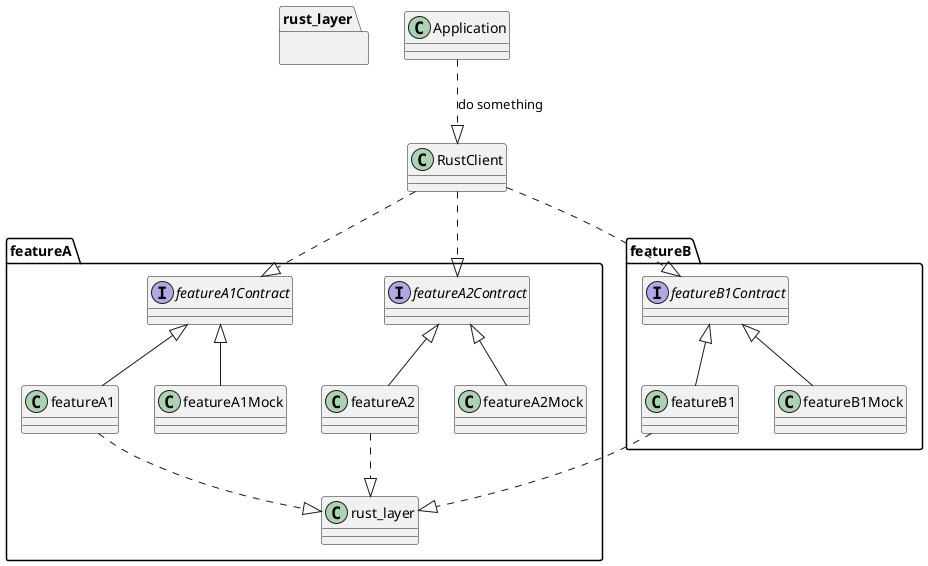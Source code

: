@startuml
package "featureA" {
  interface featureA1Contract
  interface featureA2Contract
  featureA1Contract <|-- featureA1
  featureA1Contract <|-- featureA1Mock
  featureA2Contract <|-- featureA2
  featureA2Contract <|-- featureA2Mock
  featureA1 ..|> rust_layer
  featureA2 ..|> rust_layer
}

package "featureB" {
  interface featureB1Contract
  featureB1Contract <|-- featureB1
  featureB1Contract <|-- featureB1Mock
  featureB1 ..|> rust_layer
}

package rust_layer {

}

Application ..|> RustClient : do something
RustClient ..|> featureA1Contract
RustClient ..|> featureA2Contract
RustClient ..|> featureB1Contract


@enduml